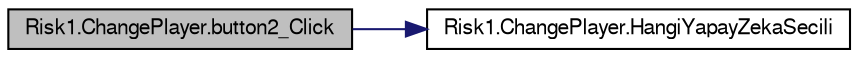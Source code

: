 digraph G
{
  bgcolor="transparent";
  edge [fontname="FreeSans",fontsize="10",labelfontname="FreeSans",labelfontsize="10"];
  node [fontname="FreeSans",fontsize="10",shape=record];
  rankdir="LR";
  Node1 [label="Risk1.ChangePlayer.button2_Click",height=0.2,width=0.4,color="black", fillcolor="grey75", style="filled" fontcolor="black"];
  Node1 -> Node2 [color="midnightblue",fontsize="10",style="solid",fontname="FreeSans"];
  Node2 [label="Risk1.ChangePlayer.HangiYapayZekaSecili",height=0.2,width=0.4,color="black",URL="$classRisk1_1_1ChangePlayer.html#a1234df4ee96694bbc7966bb4a4de1269"];
}
